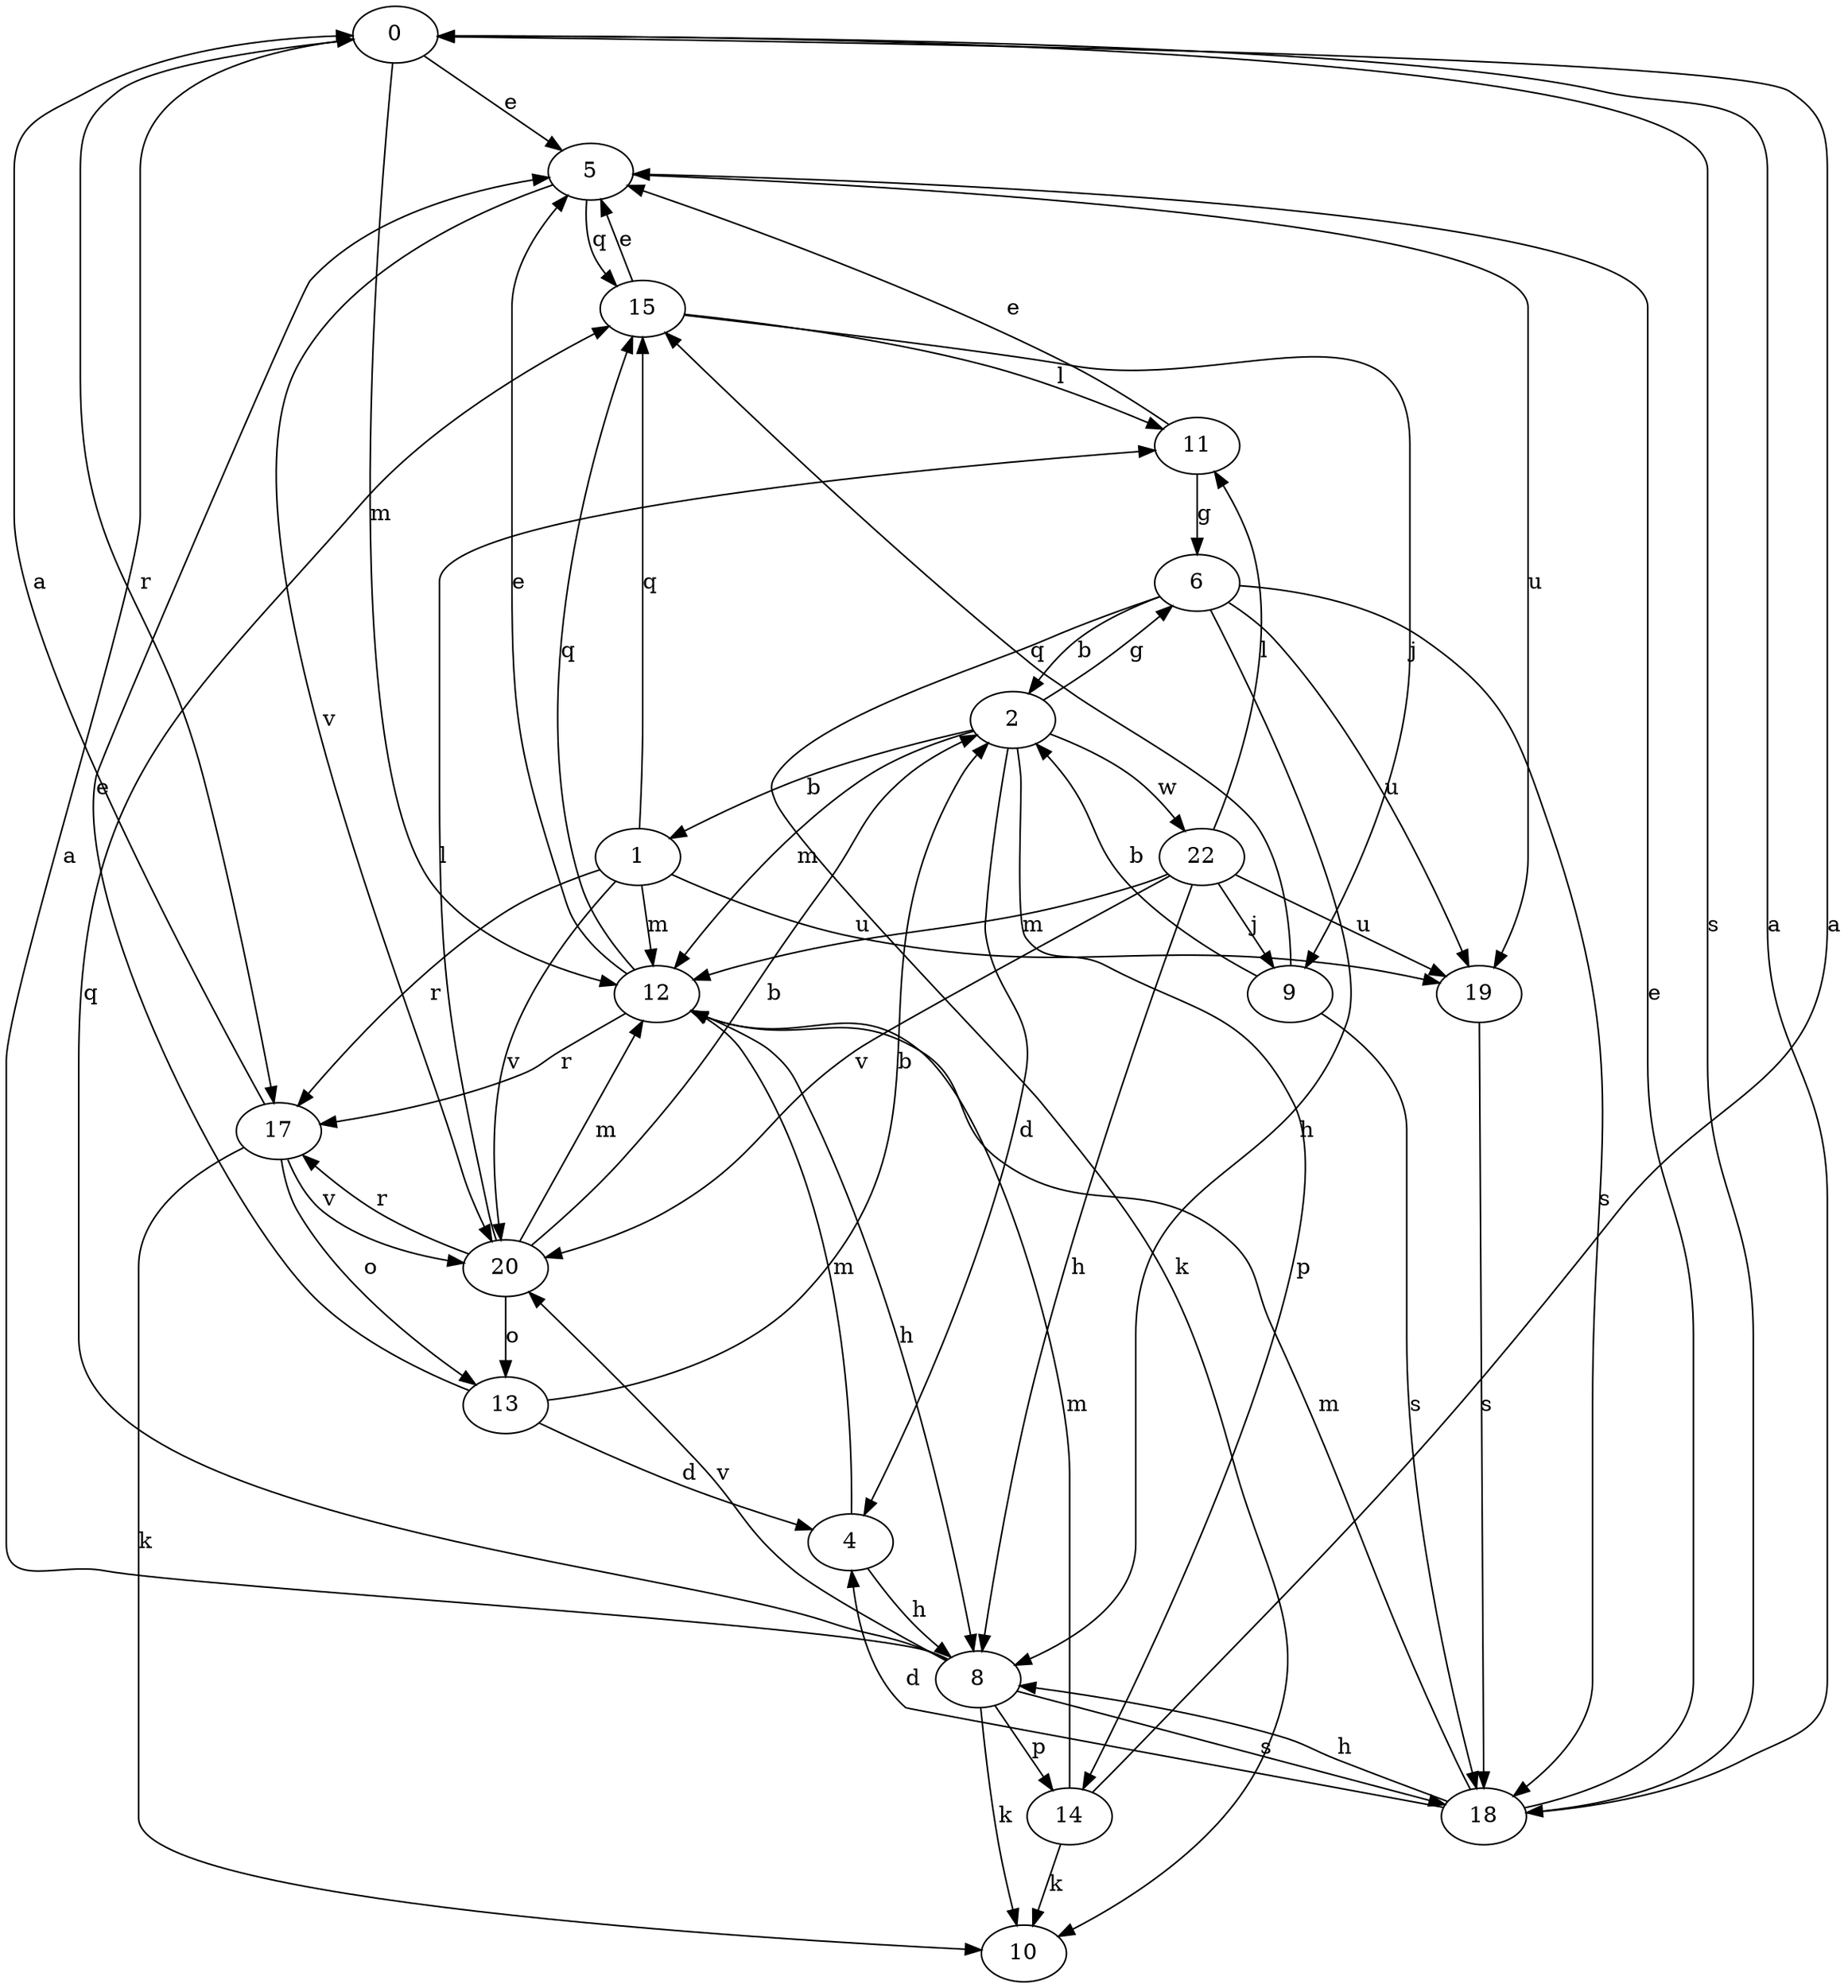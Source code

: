 strict digraph  {
0;
1;
2;
4;
5;
6;
8;
9;
10;
11;
12;
13;
14;
15;
17;
18;
19;
20;
22;
0 -> 5  [label=e];
0 -> 12  [label=m];
0 -> 17  [label=r];
0 -> 18  [label=s];
1 -> 12  [label=m];
1 -> 15  [label=q];
1 -> 17  [label=r];
1 -> 19  [label=u];
1 -> 20  [label=v];
2 -> 1  [label=b];
2 -> 4  [label=d];
2 -> 6  [label=g];
2 -> 12  [label=m];
2 -> 14  [label=p];
2 -> 22  [label=w];
4 -> 8  [label=h];
4 -> 12  [label=m];
5 -> 15  [label=q];
5 -> 19  [label=u];
5 -> 20  [label=v];
6 -> 2  [label=b];
6 -> 8  [label=h];
6 -> 10  [label=k];
6 -> 18  [label=s];
6 -> 19  [label=u];
8 -> 0  [label=a];
8 -> 10  [label=k];
8 -> 14  [label=p];
8 -> 15  [label=q];
8 -> 18  [label=s];
8 -> 20  [label=v];
9 -> 2  [label=b];
9 -> 15  [label=q];
9 -> 18  [label=s];
11 -> 5  [label=e];
11 -> 6  [label=g];
12 -> 5  [label=e];
12 -> 8  [label=h];
12 -> 15  [label=q];
12 -> 17  [label=r];
13 -> 2  [label=b];
13 -> 4  [label=d];
13 -> 5  [label=e];
14 -> 0  [label=a];
14 -> 10  [label=k];
14 -> 12  [label=m];
15 -> 5  [label=e];
15 -> 9  [label=j];
15 -> 11  [label=l];
17 -> 0  [label=a];
17 -> 10  [label=k];
17 -> 13  [label=o];
17 -> 20  [label=v];
18 -> 0  [label=a];
18 -> 4  [label=d];
18 -> 5  [label=e];
18 -> 8  [label=h];
18 -> 12  [label=m];
19 -> 18  [label=s];
20 -> 2  [label=b];
20 -> 11  [label=l];
20 -> 12  [label=m];
20 -> 13  [label=o];
20 -> 17  [label=r];
22 -> 8  [label=h];
22 -> 9  [label=j];
22 -> 11  [label=l];
22 -> 12  [label=m];
22 -> 19  [label=u];
22 -> 20  [label=v];
}
